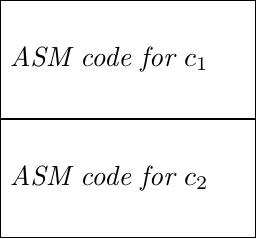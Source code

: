 \documentclass[tikz]{standalone}
\usetikzlibrary{calc, positioning, arrows.meta}
\begin{document}
\tikzset{
  placeholder/.style = {
    draw,
    rectangle,
    text width=3cm,
    minimum height=1.5cm,
    font=\itshape
   },
  asm/.style = {
    draw,
    rectangle,
    text width=3cm,
    fill=black!5,
    font=\ttfamily
  },
  next/.style = {
    placeholder,
    minimum height=1cm,
    dashed,
  },
  label/.style = {
    font=\ttfamily,
    minimum height=0.5cm,
    minimum width=1cm,
    align=flush right,
    anchor=north east
  }
}
\begin{tikzpicture}[node distance=0cm, minimum width=2cm]
  \node[placeholder] (c1) {ASM code for $c_1$} ;
  \node[placeholder, below=of c1] (c2) {ASM code for $c_2$};
\end{tikzpicture}
\end{document}